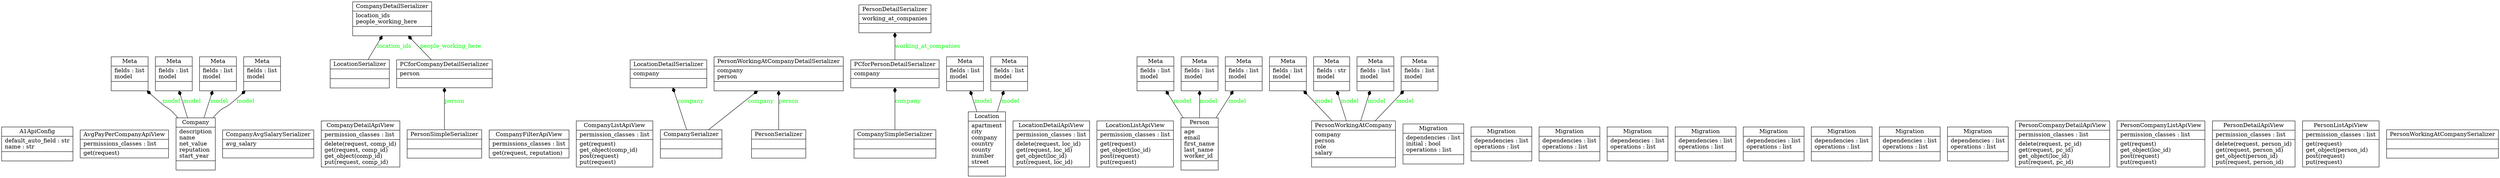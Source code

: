 digraph "classes" {
rankdir=BT
charset="utf-8"
"a1_api.apps.A1ApiConfig" [color="black", fontcolor="black", label="{A1ApiConfig|default_auto_field : str\lname : str\l|}", shape="record", style="solid"];
"a1_api.views.AvgPayPerCompanyApiView" [color="black", fontcolor="black", label="{AvgPayPerCompanyApiView|permissions_classes : list\l|get(request)\l}", shape="record", style="solid"];
"a1_api.models.Company" [color="black", fontcolor="black", label="{Company|description\lname\lnet_value\lreputation\lstart_year\l|}", shape="record", style="solid"];
"a1_api.serializers.CompanyAvgSalarySerializer" [color="black", fontcolor="black", label="{CompanyAvgSalarySerializer|avg_salary\l|}", shape="record", style="solid"];
"a1_api.views.CompanyDetailApiView" [color="black", fontcolor="black", label="{CompanyDetailApiView|permission_classes : list\l|delete(request, comp_id)\lget(request, comp_id)\lget_object(comp_id)\lput(request, comp_id)\l}", shape="record", style="solid"];
"a1_api.serializers.CompanyDetailSerializer" [color="black", fontcolor="black", label="{CompanyDetailSerializer|location_ids\lpeople_working_here\l|}", shape="record", style="solid"];
"a1_api.views.CompanyFilterApiView" [color="black", fontcolor="black", label="{CompanyFilterApiView|permissions_classes : list\l|get(request, reputation)\l}", shape="record", style="solid"];
"a1_api.views.CompanyListApiView" [color="black", fontcolor="black", label="{CompanyListApiView|permission_classes : list\l|get(request)\lget_object(comp_id)\lpost(request)\lput(request)\l}", shape="record", style="solid"];
"a1_api.serializers.CompanySerializer" [color="black", fontcolor="black", label="{CompanySerializer|\l|}", shape="record", style="solid"];
"a1_api.serializers.PersonDetailSerializer.PCforPersonDetailSerializer.CompanySimpleSerializer" [color="black", fontcolor="black", label="{CompanySimpleSerializer|\l|}", shape="record", style="solid"];
"a1_api.models.Location" [color="black", fontcolor="black", label="{Location|apartment\lcity\lcompany\lcountry\lcounty\lnumber\lstreet\l|}", shape="record", style="solid"];
"a1_api.views.LocationDetailApiView" [color="black", fontcolor="black", label="{LocationDetailApiView|permission_classes : list\l|delete(request, loc_id)\lget(request, loc_id)\lget_object(loc_id)\lput(request, loc_id)\l}", shape="record", style="solid"];
"a1_api.serializers.LocationDetailSerializer" [color="black", fontcolor="black", label="{LocationDetailSerializer|company\l|}", shape="record", style="solid"];
"a1_api.views.LocationListApiView" [color="black", fontcolor="black", label="{LocationListApiView|permission_classes : list\l|get(request)\lget_object(loc_id)\lpost(request)\lput(request)\l}", shape="record", style="solid"];
"a1_api.serializers.LocationSerializer" [color="black", fontcolor="black", label="{LocationSerializer|\l|}", shape="record", style="solid"];
"a1_api.serializers.CompanySerializer.Meta" [color="black", fontcolor="black", label="{Meta|fields : list\lmodel\l|}", shape="record", style="solid"];
"a1_api.serializers.LocationSerializer.Meta" [color="black", fontcolor="black", label="{Meta|fields : list\lmodel\l|}", shape="record", style="solid"];
"a1_api.serializers.PersonSerializer.Meta" [color="black", fontcolor="black", label="{Meta|fields : list\lmodel\l|}", shape="record", style="solid"];
"a1_api.serializers.PersonWorkingAtCompanySerializer.Meta" [color="black", fontcolor="black", label="{Meta|fields : list\lmodel\l|}", shape="record", style="solid"];
"a1_api.serializers.LocationDetailSerializer.Meta" [color="black", fontcolor="black", label="{Meta|fields : list\lmodel\l|}", shape="record", style="solid"];
"a1_api.serializers.PersonWorkingAtCompanyDetailSerializer.Meta" [color="black", fontcolor="black", label="{Meta|fields : str\lmodel\l|}", shape="record", style="solid"];
"a1_api.serializers.CompanyDetailSerializer.PCforCompanyDetailSerializer.PersonSimpleSerializer.Meta" [color="black", fontcolor="black", label="{Meta|fields : list\lmodel\l|}", shape="record", style="solid"];
"a1_api.serializers.CompanyDetailSerializer.PCforCompanyDetailSerializer.Meta" [color="black", fontcolor="black", label="{Meta|fields : list\lmodel\l|}", shape="record", style="solid"];
"a1_api.serializers.CompanyDetailSerializer.Meta" [color="black", fontcolor="black", label="{Meta|fields : list\lmodel\l|}", shape="record", style="solid"];
"a1_api.serializers.PersonDetailSerializer.PCforPersonDetailSerializer.CompanySimpleSerializer.Meta" [color="black", fontcolor="black", label="{Meta|fields : list\lmodel\l|}", shape="record", style="solid"];
"a1_api.serializers.PersonDetailSerializer.PCforPersonDetailSerializer.Meta" [color="black", fontcolor="black", label="{Meta|fields : list\lmodel\l|}", shape="record", style="solid"];
"a1_api.serializers.PersonDetailSerializer.Meta" [color="black", fontcolor="black", label="{Meta|fields : list\lmodel\l|}", shape="record", style="solid"];
"a1_api.serializers.CompanyAvgSalarySerializer.Meta" [color="black", fontcolor="black", label="{Meta|fields : list\lmodel\l|}", shape="record", style="solid"];
"a1_api.migrations.0001_initial.Migration" [color="black", fontcolor="black", label="{Migration|dependencies : list\linitial : bool\loperations : list\l|}", shape="record", style="solid"];
"a1_api.migrations.0002_alter_person_age_alter_person_income.Migration" [color="black", fontcolor="black", label="{Migration|dependencies : list\loperations : list\l|}", shape="record", style="solid"];
"a1_api.migrations.0003_location_company.Migration" [color="black", fontcolor="black", label="{Migration|dependencies : list\loperations : list\l|}", shape="record", style="solid"];
"a1_api.migrations.0004_alter_location_apartment_alter_location_county.Migration" [color="black", fontcolor="black", label="{Migration|dependencies : list\loperations : list\l|}", shape="record", style="solid"];
"a1_api.migrations.0005_alter_company_hq_location_alter_location_apartment_and_more.Migration" [color="black", fontcolor="black", label="{Migration|dependencies : list\loperations : list\l|}", shape="record", style="solid"];
"a1_api.migrations.0006_remove_company_hq_location_company_start_year_and_more.Migration" [color="black", fontcolor="black", label="{Migration|dependencies : list\loperations : list\l|}", shape="record", style="solid"];
"a1_api.migrations.0007_alter_location_company_personworkingatcompany.Migration" [color="black", fontcolor="black", label="{Migration|dependencies : list\loperations : list\l|}", shape="record", style="solid"];
"a1_api.migrations.0008_alter_location_company_and_more.Migration" [color="black", fontcolor="black", label="{Migration|dependencies : list\loperations : list\l|}", shape="record", style="solid"];
"a1_api.migrations.0009_rename_income_person_worker_id.Migration" [color="black", fontcolor="black", label="{Migration|dependencies : list\loperations : list\l|}", shape="record", style="solid"];
"a1_api.serializers.CompanyDetailSerializer.PCforCompanyDetailSerializer" [color="black", fontcolor="black", label="{PCforCompanyDetailSerializer|person\l|}", shape="record", style="solid"];
"a1_api.serializers.PersonDetailSerializer.PCforPersonDetailSerializer" [color="black", fontcolor="black", label="{PCforPersonDetailSerializer|company\l|}", shape="record", style="solid"];
"a1_api.models.Person" [color="black", fontcolor="black", label="{Person|age\lemail\lfirst_name\llast_name\lworker_id\l|}", shape="record", style="solid"];
"a1_api.views.PersonCompanyDetailApiView" [color="black", fontcolor="black", label="{PersonCompanyDetailApiView|permission_classes : list\l|delete(request, pc_id)\lget(request, pc_id)\lget_object(loc_id)\lput(request, pc_id)\l}", shape="record", style="solid"];
"a1_api.views.PersonCompanyListApiView" [color="black", fontcolor="black", label="{PersonCompanyListApiView|permission_classes : list\l|get(request)\lget_object(loc_id)\lpost(request)\lput(request)\l}", shape="record", style="solid"];
"a1_api.views.PersonDetailApiView" [color="black", fontcolor="black", label="{PersonDetailApiView|permission_classes : list\l|delete(request, person_id)\lget(request, person_id)\lget_object(person_id)\lput(request, person_id)\l}", shape="record", style="solid"];
"a1_api.serializers.PersonDetailSerializer" [color="black", fontcolor="black", label="{PersonDetailSerializer|working_at_companies\l|}", shape="record", style="solid"];
"a1_api.views.PersonListApiView" [color="black", fontcolor="black", label="{PersonListApiView|permission_classes : list\l|get(request)\lget_object(person_id)\lpost(request)\lput(request)\l}", shape="record", style="solid"];
"a1_api.serializers.PersonSerializer" [color="black", fontcolor="black", label="{PersonSerializer|\l|}", shape="record", style="solid"];
"a1_api.serializers.CompanyDetailSerializer.PCforCompanyDetailSerializer.PersonSimpleSerializer" [color="black", fontcolor="black", label="{PersonSimpleSerializer|\l|}", shape="record", style="solid"];
"a1_api.models.PersonWorkingAtCompany" [color="black", fontcolor="black", label="{PersonWorkingAtCompany|company\lperson\lrole\lsalary\l|}", shape="record", style="solid"];
"a1_api.serializers.PersonWorkingAtCompanyDetailSerializer" [color="black", fontcolor="black", label="{PersonWorkingAtCompanyDetailSerializer|company\lperson\l|}", shape="record", style="solid"];
"a1_api.serializers.PersonWorkingAtCompanySerializer" [color="black", fontcolor="black", label="{PersonWorkingAtCompanySerializer|\l|}", shape="record", style="solid"];
"a1_api.models.Company" -> "a1_api.serializers.CompanyAvgSalarySerializer.Meta" [arrowhead="diamond", arrowtail="none", fontcolor="green", label="model", style="solid"];
"a1_api.models.Company" -> "a1_api.serializers.CompanyDetailSerializer.Meta" [arrowhead="diamond", arrowtail="none", fontcolor="green", label="model", style="solid"];
"a1_api.models.Company" -> "a1_api.serializers.CompanySerializer.Meta" [arrowhead="diamond", arrowtail="none", fontcolor="green", label="model", style="solid"];
"a1_api.models.Company" -> "a1_api.serializers.PersonDetailSerializer.PCforPersonDetailSerializer.CompanySimpleSerializer.Meta" [arrowhead="diamond", arrowtail="none", fontcolor="green", label="model", style="solid"];
"a1_api.models.Location" -> "a1_api.serializers.LocationDetailSerializer.Meta" [arrowhead="diamond", arrowtail="none", fontcolor="green", label="model", style="solid"];
"a1_api.models.Location" -> "a1_api.serializers.LocationSerializer.Meta" [arrowhead="diamond", arrowtail="none", fontcolor="green", label="model", style="solid"];
"a1_api.models.Person" -> "a1_api.serializers.CompanyDetailSerializer.PCforCompanyDetailSerializer.PersonSimpleSerializer.Meta" [arrowhead="diamond", arrowtail="none", fontcolor="green", label="model", style="solid"];
"a1_api.models.Person" -> "a1_api.serializers.PersonDetailSerializer.Meta" [arrowhead="diamond", arrowtail="none", fontcolor="green", label="model", style="solid"];
"a1_api.models.Person" -> "a1_api.serializers.PersonSerializer.Meta" [arrowhead="diamond", arrowtail="none", fontcolor="green", label="model", style="solid"];
"a1_api.models.PersonWorkingAtCompany" -> "a1_api.serializers.CompanyDetailSerializer.PCforCompanyDetailSerializer.Meta" [arrowhead="diamond", arrowtail="none", fontcolor="green", label="model", style="solid"];
"a1_api.models.PersonWorkingAtCompany" -> "a1_api.serializers.PersonDetailSerializer.PCforPersonDetailSerializer.Meta" [arrowhead="diamond", arrowtail="none", fontcolor="green", label="model", style="solid"];
"a1_api.models.PersonWorkingAtCompany" -> "a1_api.serializers.PersonWorkingAtCompanyDetailSerializer.Meta" [arrowhead="diamond", arrowtail="none", fontcolor="green", label="model", style="solid"];
"a1_api.models.PersonWorkingAtCompany" -> "a1_api.serializers.PersonWorkingAtCompanySerializer.Meta" [arrowhead="diamond", arrowtail="none", fontcolor="green", label="model", style="solid"];
"a1_api.serializers.CompanyDetailSerializer.PCforCompanyDetailSerializer" -> "a1_api.serializers.CompanyDetailSerializer" [arrowhead="diamond", arrowtail="none", fontcolor="green", label="people_working_here", style="solid"];
"a1_api.serializers.CompanyDetailSerializer.PCforCompanyDetailSerializer.PersonSimpleSerializer" -> "a1_api.serializers.CompanyDetailSerializer.PCforCompanyDetailSerializer" [arrowhead="diamond", arrowtail="none", fontcolor="green", label="person", style="solid"];
"a1_api.serializers.CompanySerializer" -> "a1_api.serializers.LocationDetailSerializer" [arrowhead="diamond", arrowtail="none", fontcolor="green", label="company", style="solid"];
"a1_api.serializers.CompanySerializer" -> "a1_api.serializers.PersonWorkingAtCompanyDetailSerializer" [arrowhead="diamond", arrowtail="none", fontcolor="green", label="company", style="solid"];
"a1_api.serializers.LocationSerializer" -> "a1_api.serializers.CompanyDetailSerializer" [arrowhead="diamond", arrowtail="none", fontcolor="green", label="location_ids", style="solid"];
"a1_api.serializers.PersonDetailSerializer.PCforPersonDetailSerializer" -> "a1_api.serializers.PersonDetailSerializer" [arrowhead="diamond", arrowtail="none", fontcolor="green", label="working_at_companies", style="solid"];
"a1_api.serializers.PersonDetailSerializer.PCforPersonDetailSerializer.CompanySimpleSerializer" -> "a1_api.serializers.PersonDetailSerializer.PCforPersonDetailSerializer" [arrowhead="diamond", arrowtail="none", fontcolor="green", label="company", style="solid"];
"a1_api.serializers.PersonSerializer" -> "a1_api.serializers.PersonWorkingAtCompanyDetailSerializer" [arrowhead="diamond", arrowtail="none", fontcolor="green", label="person", style="solid"];
}

